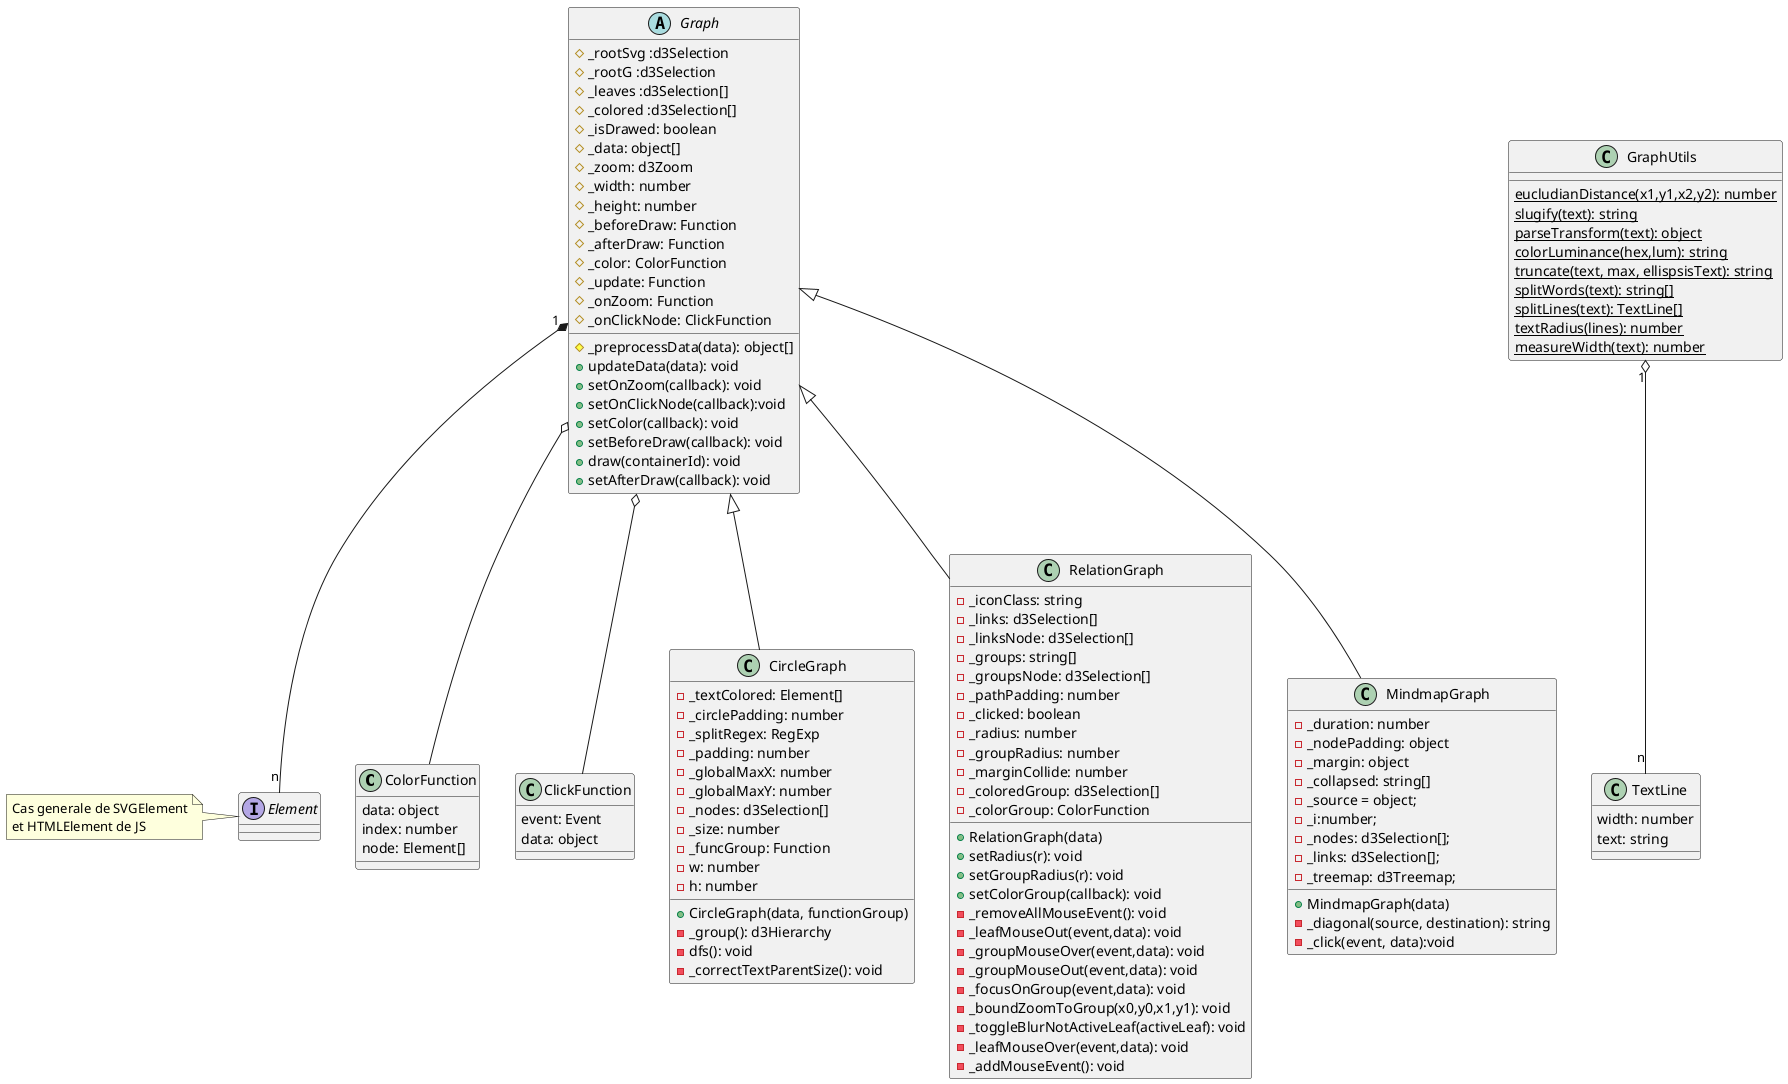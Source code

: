 @startuml

    class ColorFunction{
        data: object
        index: number
        node: Element[]
    }

    class ClickFunction{
        event: Event
        data: object
    }

    class TextLine{
        width: number
        text: string
    }

    interface Element
    note left: Cas generale de SVGElement\net HTMLElement de JS

    abstract class Graph{
        # _rootSvg :d3Selection
        # _rootG :d3Selection
        # _leaves :d3Selection[]
        # _colored :d3Selection[]
        # _isDrawed: boolean
        # _data: object[]
        # _zoom: d3Zoom
        # _width: number
        # _height: number
        # _beforeDraw: Function
        # _afterDraw: Function
        # _color: ColorFunction
        # _update: Function
        # _onZoom: Function
        # _onClickNode: ClickFunction

        # _preprocessData(data): object[]
        + updateData(data): void
        + setOnZoom(callback): void
        + setOnClickNode(callback):void
        + setColor(callback): void
        + setBeforeDraw(callback): void
        + draw(containerId): void
        + setAfterDraw(callback): void
    }

    class GraphUtils{
        {static} eucludianDistance(x1,y1,x2,y2): number
        {static} slugify(text): string
        {static} parseTransform(text): object
        {static} colorLuminance(hex,lum): string
        {static} truncate(text, max, ellispsisText): string
        {static} splitWords(text): string[]
        {static} splitLines(text): TextLine[]
        {static} textRadius(lines): number
        {static} measureWidth(text): number
    }

    class CircleGraph extends Graph{
        - _textColored: Element[]
        - _circlePadding: number
        - _splitRegex: RegExp
        - _padding: number
        - _globalMaxX: number
        - _globalMaxY: number
        - _nodes: d3Selection[]
        - _size: number
        - _funcGroup: Function
        - w: number
        - h: number
        + CircleGraph(data, functionGroup)
        - _group(): d3Hierarchy
        - dfs(): void
        - _correctTextParentSize(): void
    }

    class RelationGraph extends Graph{
        - _iconClass: string
        - _links: d3Selection[]
        - _linksNode: d3Selection[]
        - _groups: string[]
        - _groupsNode: d3Selection[]
        - _pathPadding: number
        - _clicked: boolean
        - _radius: number
        - _groupRadius: number
        - _marginCollide: number
        - _coloredGroup: d3Selection[]
        - _colorGroup: ColorFunction

        + RelationGraph(data)
        + setRadius(r): void
        + setGroupRadius(r): void
        + setColorGroup(callback): void
        - _removeAllMouseEvent(): void
        - _leafMouseOut(event,data): void
        - _groupMouseOver(event,data): void
        - _groupMouseOut(event,data): void
        - _focusOnGroup(event,data): void
        - _boundZoomToGroup(x0,y0,x1,y1): void
        - _toggleBlurNotActiveLeaf(activeLeaf): void
        - _leafMouseOver(event,data): void
        - _addMouseEvent(): void
    }


    class MindmapGraph extends Graph{
        - _duration: number
        - _nodePadding: object
        - _margin: object
        - _collapsed: string[]
        - _source = object;
        - _i:number;
        - _nodes: d3Selection[];
        - _links: d3Selection[];
        - _treemap: d3Treemap;

        + MindmapGraph(data)
        - _diagonal(source, destination): string
        - _click(event, data):void

    }

    GraphUtils "1" o-- "n" TextLine

    Graph o-- ColorFunction
    Graph o-- ClickFunction
    Graph "1" *-- "n" Element
@enduml